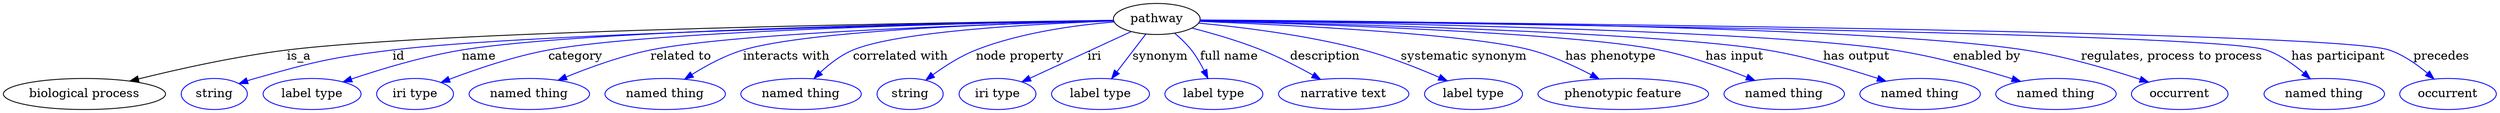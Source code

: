 digraph {
	graph [bb="0,0,2352.9,123"];
	node [label="\N"];
	pathway	 [height=0.5,
		label=pathway,
		pos="1100.7,105",
		width=1.1193];
	"biological process"	 [height=0.5,
		pos="74.743,18",
		width=2.0762];
	pathway -> "biological process"	 [label=is_a,
		lp="281.74,61.5",
		pos="e,119.34,32.485 1060.1,104.37 915.4,101.97 425.68,92.251 270.74,69 222.02,61.688 167.91,47.101 128.91,35.394"];
	id	 [color=blue,
		height=0.5,
		label=string,
		pos="197.74,18",
		width=0.84854];
	pathway -> id	 [color=blue,
		label=id,
		lp="381.24,61.5",
		pos="e,221.56,29.598 1060.3,103.98 928.12,100.48 509.54,88.151 375.74,69 313.32,60.065 297.43,56.363 237.74,36 235.49,35.232 233.2,34.384 \
230.9,33.487",
		style=solid];
	name	 [color=blue,
		height=0.5,
		label="label type",
		pos="291.74,18",
		width=1.2638];
	pathway -> name	 [color=blue,
		label=name,
		lp="462.24,61.5",
		pos="e,323.16,31.052 1060.4,104.16 936.84,101.39 565.33,91.368 446.74,69 407.05,61.514 363.5,46.548 332.69,34.756",
		style=solid];
	category	 [color=blue,
		height=0.5,
		label="iri type",
		pos="391.74,18",
		width=1.011];
	pathway -> category	 [color=blue,
		label=category,
		lp="556.24,61.5",
		pos="e,418.35,30.324 1060.2,103.86 947.74,100.46 633.84,89.369 532.74,69 495.88,61.573 455.72,46.287 427.72,34.377",
		style=solid];
	"related to"	 [color=blue,
		height=0.5,
		label="named thing",
		pos="501.74,18",
		width=1.5346];
	pathway -> "related to"	 [color=blue,
		label="related to",
		lp="656.74,61.5",
		pos="e,532.19,33.058 1060.5,103.47 962.24,99.475 712.08,87.743 630.74,69 599.74,61.856 566.38,48.501 541.35,37.25",
		style=solid];
	"interacts with"	 [color=blue,
		height=0.5,
		label="named thing",
		pos="629.74,18",
		width=1.5346];
	pathway -> "interacts with"	 [color=blue,
		label="interacts with",
		lp="757.74,61.5",
		pos="e,652.83,34.526 1060.4,103.29 975.95,99.368 783.29,88.528 720.74,69 699.88,62.487 678.47,50.785 661.66,40.231",
		style=solid];
	"correlated with"	 [color=blue,
		height=0.5,
		label="named thing",
		pos="757.74,18",
		width=1.5346];
	pathway -> "correlated with"	 [color=blue,
		label="correlated with",
		lp="864.74,61.5",
		pos="e,774.85,35.384 1060.6,102.37 994.46,97.612 865.68,86.411 823.74,69 808.64,62.728 794.02,52.065 782.39,42.105",
		style=solid];
	"node property"	 [color=blue,
		height=0.5,
		label=string,
		pos="861.74,18",
		width=0.84854];
	pathway -> "node property"	 [color=blue,
		label="node property",
		lp="972.74,61.5",
		pos="e,878.85,32.918 1061.2,100.88 1026.6,96.265 975.82,86.936 934.74,69 917.5,61.469 900.14,49.568 886.69,39.156",
		style=solid];
	iri	 [color=blue,
		height=0.5,
		label="iri type",
		pos="946.74,18",
		width=1.011];
	pathway -> iri	 [color=blue,
		label=iri,
		lp="1040.2,61.5",
		pos="e,970.8,31.592 1075.7,90.828 1049.5,76.056 1008.4,52.838 979.67,36.6",
		style=solid];
	synonym	 [color=blue,
		height=0.5,
		label="label type",
		pos="1046.7,18",
		width=1.2638];
	pathway -> synonym	 [color=blue,
		label=synonym,
		lp="1103.2,61.5",
		pos="e,1057.7,35.58 1089.8,87.394 1082.1,75.012 1071.7,58.23 1063,44.27",
		style=solid];
	"full name"	 [color=blue,
		height=0.5,
		label="label type",
		pos="1155.7,18",
		width=1.2638];
	pathway -> "full name"	 [color=blue,
		label="full name",
		lp="1168.2,61.5",
		pos="e,1149.1,36.153 1117.5,88.285 1122.8,82.483 1128.4,75.736 1132.7,69 1137.5,61.699 1141.7,53.263 1145.2,45.381",
		style=solid];
	description	 [color=blue,
		height=0.5,
		label="narrative text",
		pos="1276.7,18",
		width=1.6068];
	pathway -> description	 [color=blue,
		label=description,
		lp="1254.2,61.5",
		pos="e,1254.4,34.601 1134.2,94.811 1153.5,88.415 1178,79.415 1198.7,69 1215,60.82 1232.1,49.966 1246.1,40.375",
		style=solid];
	"systematic synonym"	 [color=blue,
		height=0.5,
		label="label type",
		pos="1397.7,18",
		width=1.2638];
	pathway -> "systematic synonym"	 [color=blue,
		label="systematic synonym",
		lp="1381.7,61.5",
		pos="e,1371.2,32.714 1140,100.38 1178.5,95.17 1238.6,85.239 1288.7,69 1314.1,60.789 1341.2,48.109 1362.1,37.448",
		style=solid];
	"has phenotype"	 [color=blue,
		height=0.5,
		label="phenotypic feature",
		pos="1537.7,18",
		width=2.1304];
	pathway -> "has phenotype"	 [color=blue,
		label="has phenotype",
		lp="1517.2,61.5",
		pos="e,1512,35.165 1140.7,102.7 1218.3,97.915 1386.4,85.929 1441.7,69 1463.3,62.421 1485.6,50.909 1503.2,40.485",
		style=solid];
	"has input"	 [color=blue,
		height=0.5,
		label="named thing",
		pos="1687.7,18",
		width=1.5346];
	pathway -> "has input"	 [color=blue,
		label="has input",
		lp="1632.7,61.5",
		pos="e,1657.5,33.171 1141.2,103.41 1238.1,99.34 1481.5,87.558 1560.7,69 1591.1,61.899 1623.6,48.697 1648.2,37.504",
		style=solid];
	"has output"	 [color=blue,
		height=0.5,
		label="named thing",
		pos="1815.7,18",
		width=1.5346];
	pathway -> "has output"	 [color=blue,
		label="has output",
		lp="1747.2,61.5",
		pos="e,1781.3,32.25 1141.2,103.75 1252.5,100.08 1561.9,88.409 1661.7,69 1699.8,61.607 1741.4,47.426 1771.8,35.891",
		style=solid];
	"enabled by"	 [color=blue,
		height=0.5,
		label="named thing",
		pos="1943.7,18",
		width=1.5346];
	pathway -> "enabled by"	 [color=blue,
		label="enabled by",
		lp="1869.7,61.5",
		pos="e,1908.2,31.864 1141.3,104.17 1268.1,101.37 1656,91.165 1779.7,69 1820.8,61.639 1866,47.074 1898.6,35.387",
		style=solid];
	"regulates, process to process"	 [color=blue,
		height=0.5,
		label=occurrent,
		pos="2060.7,18",
		width=1.2277];
	pathway -> "regulates, process to process"	 [color=blue,
		label="regulates, process to process",
		lp="2039.7,61.5",
		pos="e,2029.8,30.865 1141.1,104.59 1282.4,102.93 1754.8,95.485 1903.7,69 1944.4,61.777 1988.9,46.556 2020.2,34.613",
		style=solid];
	"has participant"	 [color=blue,
		height=0.5,
		label="named thing",
		pos="2191.7,18",
		width=1.5346];
	pathway -> "has participant"	 [color=blue,
		label="has participant",
		lp="2189.7,61.5",
		pos="e,2174.5,35.188 1141.2,104.24 1325,100.68 2074.7,85.244 2121.7,69 2138.3,63.284 2154.3,52.211 2166.8,41.839",
		style=solid];
	precedes	 [color=blue,
		height=0.5,
		label=occurrent,
		pos="2308.7,18",
		width=1.2277];
	pathway -> precedes	 [color=blue,
		label=precedes,
		lp="2285.7,61.5",
		pos="e,2290.6,34.716 1141.3,104.35 1337.4,101.1 2180.8,86.206 2233.7,69 2251.6,63.192 2269.1,51.729 2282.7,41.139",
		style=solid];
}

